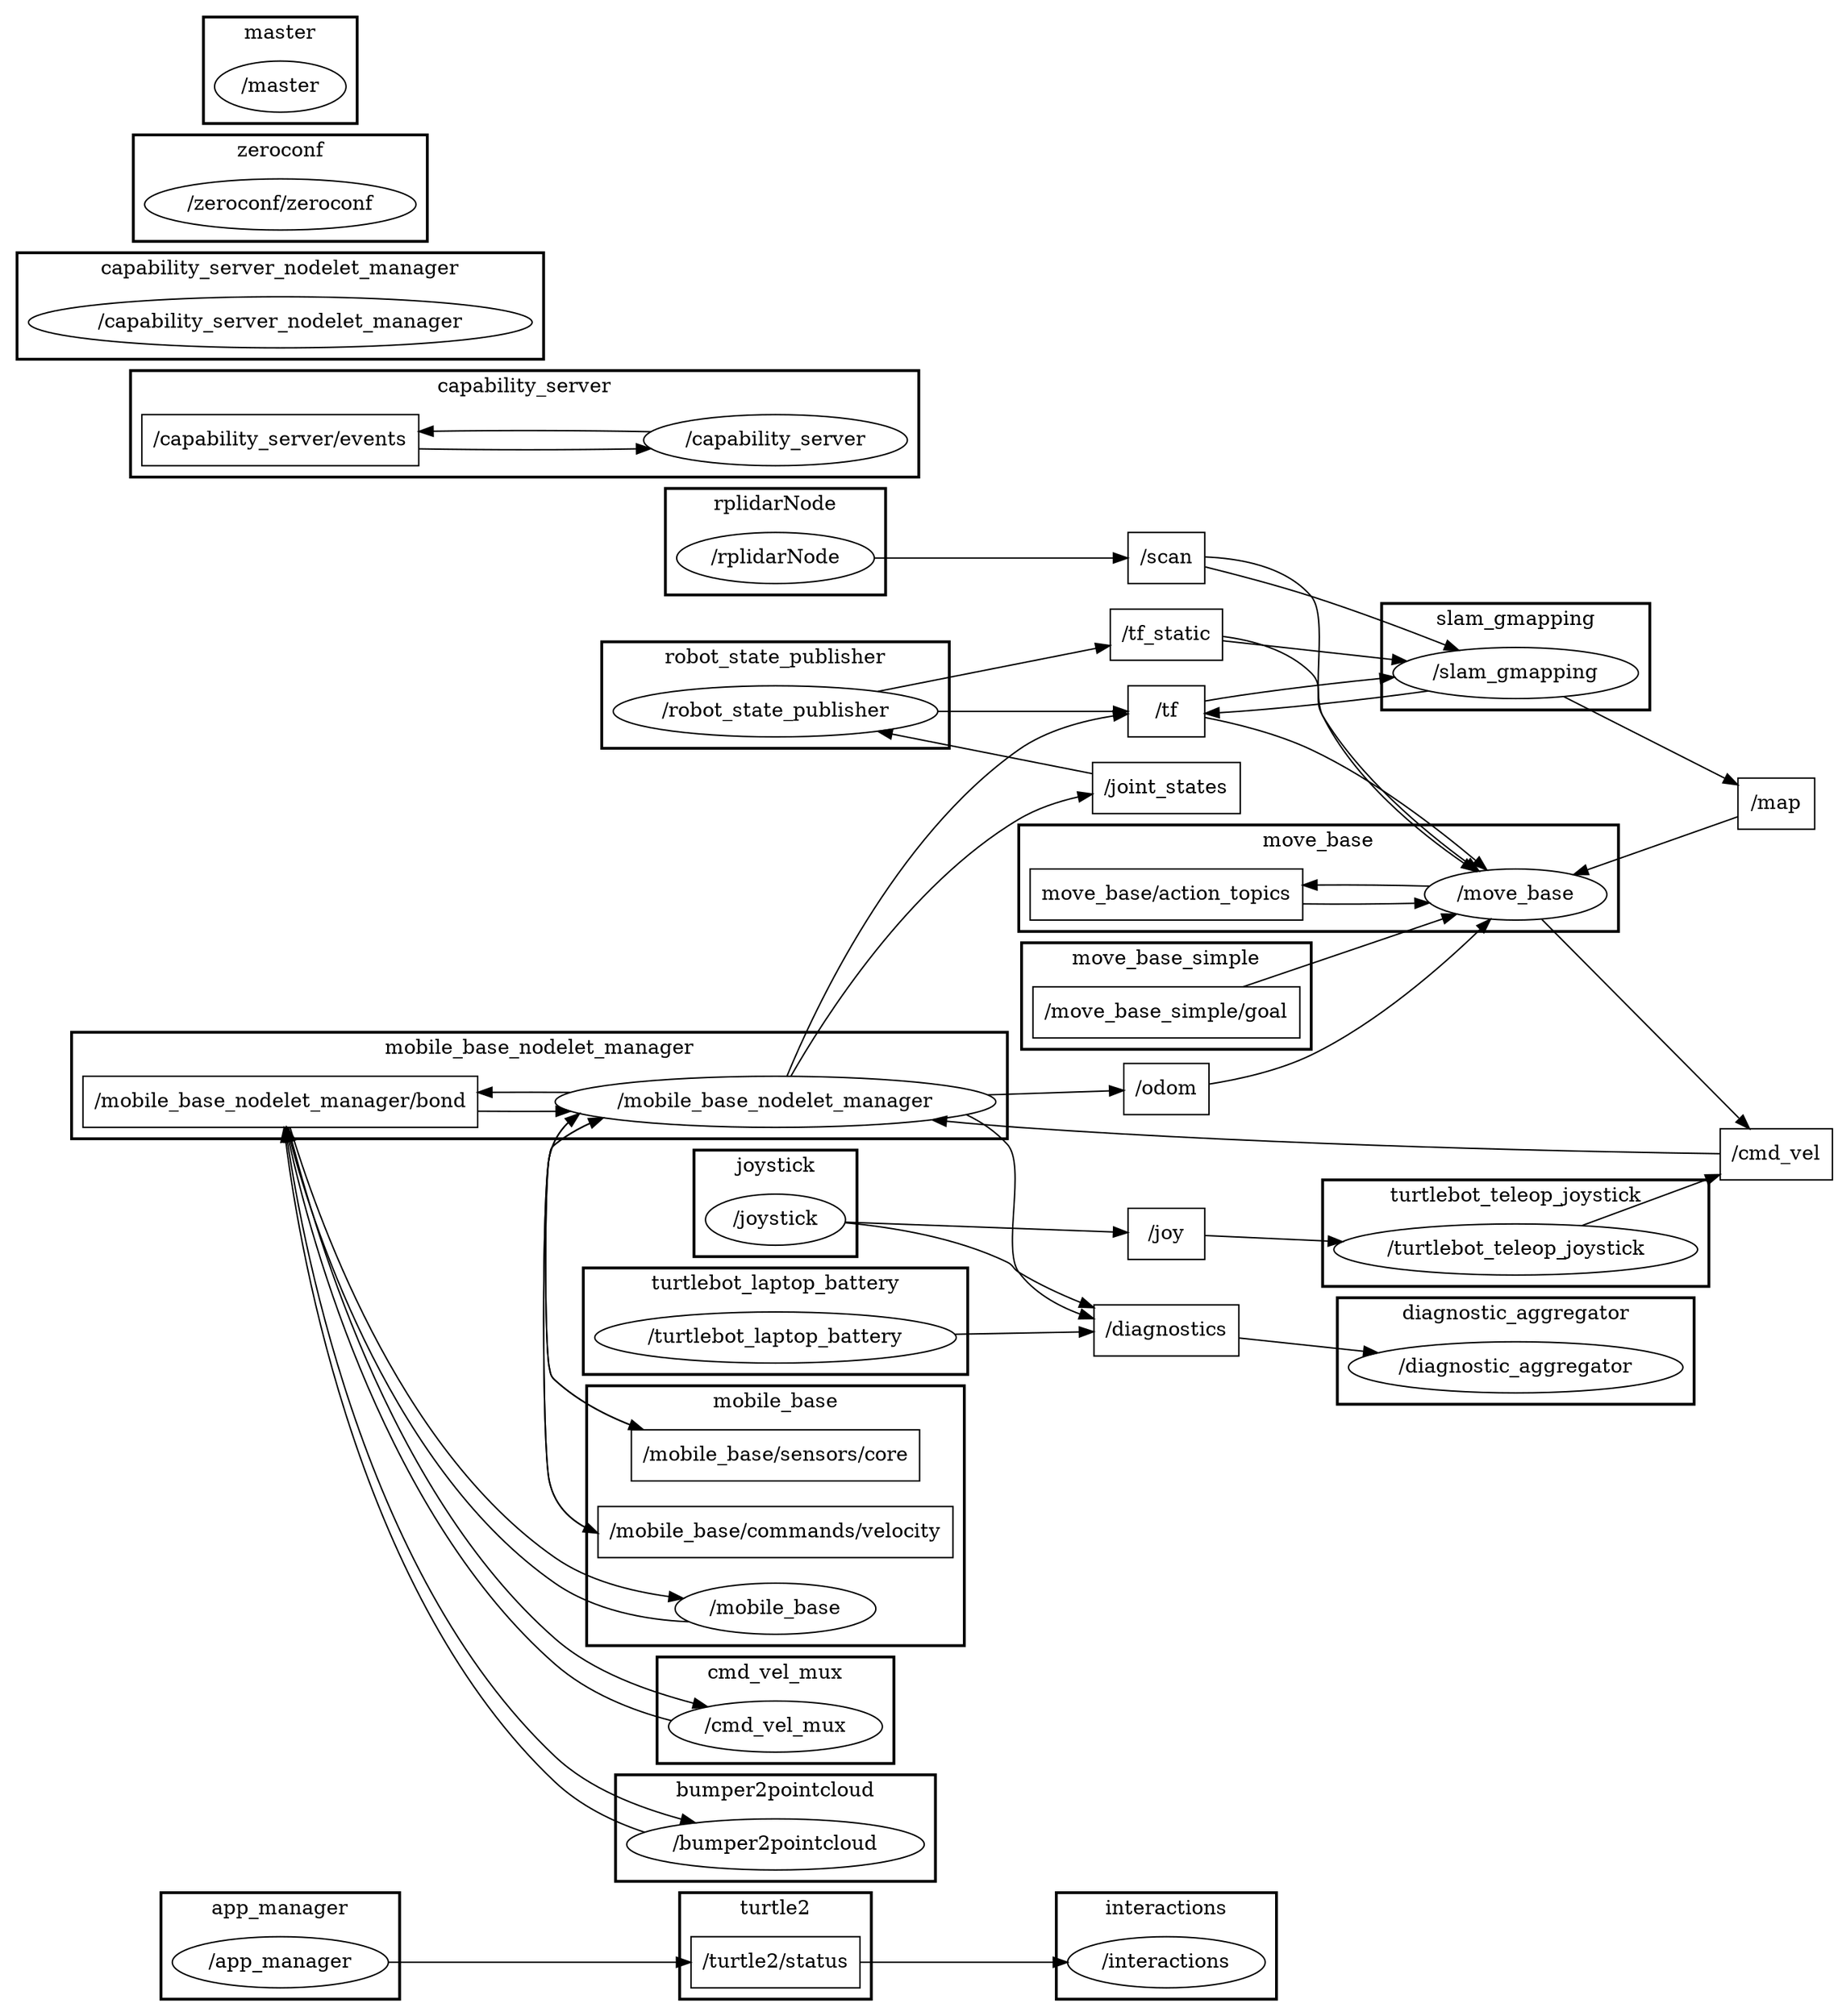 digraph graphname {
	graph [bb="0,0,1045,1245",
		compound=True,
		rank=same,
		rankdir=LR,
		ranksep=0.2
	];
	node [label="\N"];
	subgraph cluster_turtle2 {
		graph [bb="381,8,487,83",
			compound=True,
			label=turtle2,
			lheight=0.21,
			lp="434,71.5",
			lwidth=0.50,
			rank=same,
			rankdir=LR,
			ranksep=0.2,
			style=bold
		];
		t__turtle2_status		 [URL=topic_3A_turtle2_status,
			height=0.5,
			label="/turtle2/status",
			pos="434,34",
			shape=box,
			width=1.25];
	}
	subgraph cluster_mobile_base_nodelet_manager {
		graph [bb="36,614,566,689",
			compound=True,
			label=mobile_base_nodelet_manager,
			lheight=0.21,
			lp="301,677.5",
			lwidth=2.36,
			rank=same,
			rankdir=LR,
			ranksep=0.2,
			style=bold
		];
		t__mobile_base_nodelet_manager_bond		 [URL=topic_3A_mobile_base_nodelet_manager_bond,
			height=0.5,
			label="/mobile_base_nodelet_manager/bond",
			pos="155,640",
			shape=box,
			width=3.0694];
		n__mobile_base_nodelet_manager		 [URL=_mobile_base_nodelet_manager,
			height=0.5,
			label="/mobile_base_nodelet_manager",
			pos="434,640",
			shape=ellipse,
			width=3.4303];
		t__mobile_base_nodelet_manager_bond -> n__mobile_base_nodelet_manager		 [penwidth=1,
			pos="e,319.17,633.35 265.88,633.38 279.97,633.25 294.49,633.22 308.8,633.28"];
		n__mobile_base_nodelet_manager -> t__mobile_base_nodelet_manager_bond		 [penwidth=1,
			pos="e,265.88,646.62 319.17,646.65 305,646.77 290.47,646.78 276.21,646.7"];
	}
	subgraph cluster_mobile_base {
		graph [bb="326,91,542,274",
			compound=True,
			label=mobile_base,
			lheight=0.21,
			lp="434,262.5",
			lwidth=0.97,
			rank=same,
			rankdir=LR,
			ranksep=0.2,
			style=bold
		];
		t__mobile_base_sensors_core		 [URL=topic_3A_mobile_base_sensors_core,
			height=0.5,
			label="/mobile_base/sensors/core",
			pos="434,225",
			shape=box,
			width=2.2222];
		t__mobile_base_commands_velocity		 [URL=topic_3A_mobile_base_commands_velocity,
			height=0.5,
			label="/mobile_base/commands/velocity",
			pos="434,171",
			shape=box,
			width=2.7778];
		n__mobile_base		 [URL=_mobile_base,
			height=0.5,
			label="/mobile_base",
			pos="434,117",
			shape=ellipse,
			width=1.6068];
	}
	subgraph cluster_capability_server {
		graph [bb="71,913,516,988",
			compound=True,
			label=capability_server,
			lheight=0.21,
			lp="293.5,976.5",
			lwidth=1.31,
			rank=same,
			rankdir=LR,
			ranksep=0.2,
			style=bold
		];
		t__capability_server_events		 [URL=topic_3A_capability_server_events,
			height=0.5,
			label="/capability_server/events",
			pos="155,939",
			shape=box,
			width=2.1111];
		n__capability_server		 [URL=_capability_server,
			height=0.5,
			label="/capability_server",
			pos="434,939",
			shape=ellipse,
			width=2.0401];
		t__capability_server_events -> n__capability_server		 [penwidth=1,
			pos="e,364.33,933.08 231.33,932.92 269.42,932.05 315.62,932.03 354.18,932.84"];
		n__capability_server -> t__capability_server_events		 [penwidth=1,
			pos="e,231.33,945.08 364.33,944.92 327.17,945.89 280.94,946.01 241.47,945.29"];
	}
	subgraph cluster_move_base_simple {
		graph [bb="575,884,743,959",
			compound=True,
			label=move_base_simple,
			lheight=0.21,
			lp="659,947.5",
			lwidth=1.47,
			rank=same,
			rankdir=LR,
			ranksep=0.2,
			style=bold
		];
		t__move_base_simple_goal		 [URL=topic_3A_move_base_simple_goal,
			height=0.5,
			label="/move_base_simple/goal",
			pos="659,910",
			shape=box,
			width=2.1111];
	}
	subgraph cluster_move_base {
		graph [bb="574,967,922,1042",
			compound=True,
			label=move_base,
			lheight=0.21,
			lp="748,1030.5",
			lwidth=0.86,
			rank=same,
			rankdir=LR,
			ranksep=0.2,
			style=bold
		];
		n__move_base_action_topics		 [URL=topic_3Amove_base_action_topics,
			height=0.5,
			label="move_base/action_topics",
			pos="659,993",
			shape=box,
			width=2.1389];
		n__move_base		 [URL=_move_base,
			height=0.5,
			label="/move_base",
			pos="860,993",
			shape=ellipse,
			width=1.4804];
		n__move_base_action_topics -> n__move_base		 [penwidth=1,
			pos="e,809.41,987.07 736.09,986.42 757.01,986.11 779.41,986.22 799.27,986.75"];
		n__move_base -> n__move_base_action_topics		 [penwidth=1,
			pos="e,736.09,999.58 809.41,998.93 790.29,999.62 767.85,999.87 746.26,999.7"];
	}
	subgraph cluster_rplidarNode {
		graph [bb="370,830,498,905",
			compound=True,
			label=rplidarNode,
			lheight=0.21,
			lp="434,893.5",
			lwidth=0.92,
			rank=same,
			rankdir=LR,
			ranksep=0.2,
			style=bold
		];
		n__rplidarNode		 [URL=_rplidarNode,
			height=0.5,
			label="/rplidarNode",
			pos="434,856",
			shape=ellipse,
			width=1.5526];
	}
	subgraph cluster_cmd_vel_mux {
		graph [bb="361,365,507,440",
			compound=True,
			label=cmd_vel_mux,
			lheight=0.21,
			lp="434,428.5",
			lwidth=1.10,
			rank=same,
			rankdir=LR,
			ranksep=0.2,
			style=bold
		];
		n__cmd_vel_mux		 [URL=_cmd_vel_mux,
			height=0.5,
			label="/cmd_vel_mux",
			pos="434,391",
			shape=ellipse,
			width=1.7873];
	}
	subgraph cluster_robot_state_publisher {
		graph [bb="337,722,531,797",
			compound=True,
			label=robot_state_publisher,
			lheight=0.21,
			lp="434,785.5",
			lwidth=1.64,
			rank=same,
			rankdir=LR,
			ranksep=0.2,
			style=bold
		];
		n__robot_state_publisher		 [URL=_robot_state_publisher,
			height=0.5,
			label="/robot_state_publisher",
			pos="434,748",
			shape=ellipse,
			width=2.4734];
	}
	subgraph cluster_capability_server_nodelet_manager {
		graph [bb="8,996,302,1071",
			compound=True,
			label=capability_server_nodelet_manager,
			lheight=0.21,
			lp="155,1059.5",
			lwidth=2.69,
			rank=same,
			rankdir=LR,
			ranksep=0.2,
			style=bold
		];
		n__capability_server_nodelet_manager		 [URL=_capability_server_nodelet_manager,
			height=0.5,
			label="/capability_server_nodelet_manager",
			pos="155,1022",
			shape=ellipse,
			width=3.8635];
	}
	subgraph cluster_bumper2pointcloud {
		graph [bb="343,282,525,357",
			compound=True,
			label=bumper2pointcloud,
			lheight=0.21,
			lp="434,345.5",
			lwidth=1.49,
			rank=same,
			rankdir=LR,
			ranksep=0.2,
			style=bold
		];
		n__bumper2pointcloud		 [URL=_bumper2pointcloud,
			height=0.5,
			label="/bumper2pointcloud",
			pos="434,308",
			shape=ellipse,
			width=2.2929];
	}
	subgraph cluster_slam_gmapping {
		graph [bb="782,722,938,797",
			compound=True,
			label=slam_gmapping,
			lheight=0.21,
			lp="860,785.5",
			lwidth=1.22,
			rank=same,
			rankdir=LR,
			ranksep=0.2,
			style=bold
		];
		n__slam_gmapping		 [URL=_slam_gmapping,
			height=0.5,
			label="/slam_gmapping",
			pos="860,748",
			shape=ellipse,
			width=1.9498];
	}
	subgraph cluster_zeroconf {
		graph [bb="69,1079,241,1154",
			compound=True,
			label=zeroconf,
			lheight=0.21,
			lp="155,1142.5",
			lwidth=0.67,
			rank=same,
			rankdir=LR,
			ranksep=0.2,
			style=bold
		];
		n__zeroconf_zeroconf		 [URL=_zeroconf_zeroconf,
			height=0.5,
			label="/zeroconf/zeroconf",
			pos="155,1105",
			shape=ellipse,
			width=2.1484];
	}
	subgraph cluster_interactions {
		graph [bb="597,8,721,83",
			compound=True,
			label=interactions,
			lheight=0.21,
			lp="659,71.5",
			lwidth=0.89,
			rank=same,
			rankdir=LR,
			ranksep=0.2,
			style=bold
		];
		n__interactions		 [URL=_interactions,
			height=0.5,
			label="/interactions",
			pos="659,34",
			shape=ellipse,
			width=1.4985];
	}
	subgraph cluster_master {
		graph [bb="110,1162,200,1237",
			compound=True,
			label=master,
			lheight=0.21,
			lp="155,1225.5",
			lwidth=0.51,
			rank=same,
			rankdir=LR,
			ranksep=0.2,
			style=bold
		];
		n__master		 [URL=_master,
			height=0.5,
			label="/master",
			pos="155,1188",
			shape=ellipse,
			width=1.0291];
	}
	subgraph cluster_turtlebot_laptop_battery {
		graph [bb="328,531,540,606",
			compound=True,
			label=turtlebot_laptop_battery,
			lheight=0.21,
			lp="434,594.5",
			lwidth=1.82,
			rank=same,
			rankdir=LR,
			ranksep=0.2,
			style=bold
		];
		n__turtlebot_laptop_battery		 [URL=_turtlebot_laptop_battery,
			height=0.5,
			label="/turtlebot_laptop_battery",
			pos="434,557",
			shape=ellipse,
			width=2.7261];
	}
	subgraph cluster_turtlebot_teleop_joystick {
		graph [bb="751,364,969,439",
			compound=True,
			label=turtlebot_teleop_joystick,
			lheight=0.21,
			lp="860,427.5",
			lwidth=1.89,
			rank=same,
			rankdir=LR,
			ranksep=0.2,
			style=bold
		];
		n__turtlebot_teleop_joystick		 [URL=_turtlebot_teleop_joystick,
			height=0.5,
			label="/turtlebot_teleop_joystick",
			pos="860,390",
			shape=ellipse,
			width=2.7984];
	}
	subgraph cluster_joystick {
		graph [bb="385,448,483,523",
			compound=True,
			label=joystick,
			lheight=0.21,
			lp="434,511.5",
			lwidth=0.60,
			rank=same,
			rankdir=LR,
			ranksep=0.2,
			style=bold
		];
		n__joystick		 [URL=_joystick,
			height=0.5,
			label="/joystick",
			pos="434,474",
			shape=ellipse,
			width=1.1374];
	}
	subgraph cluster_app_manager {
		graph [bb="86,8,224,83",
			compound=True,
			label=app_manager,
			lheight=0.21,
			lp="155,71.5",
			lwidth=1.03,
			rank=same,
			rankdir=LR,
			ranksep=0.2,
			style=bold
		];
		n__app_manager		 [URL=_app_manager,
			height=0.5,
			label="/app_manager",
			pos="155,34",
			shape=ellipse,
			width=1.6971];
	}
	subgraph cluster_diagnostic_aggregator {
		graph [bb="761,447,959,522",
			compound=True,
			label=diagnostic_aggregator,
			lheight=0.21,
			lp="860,510.5",
			lwidth=1.68,
			rank=same,
			rankdir=LR,
			ranksep=0.2,
			style=bold
		];
		n__diagnostic_aggregator		 [URL=_diagnostic_aggregator,
			height=0.5,
			label="/diagnostic_aggregator",
			pos="860,473",
			shape=ellipse,
			width=2.5276];
	}
	t__turtle2_status -> n__interactions	 [penwidth=1,
		pos="e,605,34 479.06,34 512.12,34 557.87,34 594.83,34"];
	t__cmd_vel	 [URL=topic_3A_cmd_vel,
		height=0.5,
		label="/cmd_vel",
		pos="1011,540",
		shape=box,
		width=0.94444];
	t__cmd_vel -> n__mobile_base_nodelet_manager	 [penwidth=1,
		pos="e,536.86,629.84 976.74,539.08 880.01,536.72 603.76,532.4 574,559 556.89,574.29 581.65,593.22 566,610 560.17,616.25 553.32,621.33 545.86,625.44"];
	t__odom	 [URL=topic_3A_odom,
		height=0.5,
		label="/odom",
		pos="659,640",
		shape=box,
		width=0.75];
	t__odom -> n__move_base	 [penwidth=1,
		pos="e,845.44,975.45 686.1,641.07 705.06,643.35 729.66,649.73 743,667 752.12,678.8 746.79,786.69 751,801 769.95,865.44 813.72,931.82 839.35,967.16"];
	t__mobile_base_nodelet_manager_bond -> n__mobile_base	 [penwidth=1,
		pos="e,381.79,124.85 155.6,621.71 155.44,549.71 165.9,285.35 310,153 326.69,137.67 350.02,130.33 371.88,126.42"];
	t__mobile_base_nodelet_manager_bond -> n__cmd_vel_mux	 [penwidth=1,
		pos="e,402.2,406.68 169.18,621.8 192.69,585.06 245.52,502.61 310,453 334.76,433.95 367.4,420.3 392.84,410.33"];
	t__mobile_base_nodelet_manager_bond -> n__bumper2pointcloud	 [penwidth=1,
		pos="e,396.94,324.14 162.86,621.89 179.67,574.1 227.63,444.71 310,370 331.82,350.21 362.16,337.03 387.25,327.67"];
	n__mobile_base_nodelet_manager -> t__odom	 [penwidth=1,
		pos="e,631.88,640 557.59,640 581,640 603.75,640 621.66,640"];
	t__joint_states	 [URL=topic_3A_joint_states,
		height=0.5,
		label="/joint_states",
		pos="659,748",
		shape=box,
		width=1.1389];
	n__mobile_base_nodelet_manager -> t__joint_states	 [penwidth=1,
		pos="e,617.6,736.96 461.25,657.62 488.54,675.37 532.93,702.69 574,721 584.71,725.78 596.53,730.11 607.84,733.84"];
	t__tf	 [URL=topic_3A_tf,
		height=0.5,
		label="/tf",
		pos="659,694",
		shape=box,
		width=0.75];
	n__mobile_base_nodelet_manager -> t__tf	 [penwidth=1,
		pos="e,631.8,687.66 498.6,655.4 538.62,665.09 588.8,677.24 622.05,685.3"];
	n__mobile_base_nodelet_manager -> t__mobile_base_sensors_core	 [penwidth=1,
		pos="e,354,239.51 328.89,630.4 317.46,624.02 308.89,614.63 306,601 302.38,583.94 302.38,304.06 306,287 310.36,266.46 325.94,252.73 344.82,243.54"];
	n__mobile_base_nodelet_manager -> t__mobile_base_commands_velocity	 [penwidth=1,
		pos="e,333.87,175.75 328.89,630.4 317.46,624.02 308.89,614.63 306,601 301.46,579.59 301.46,228.41 306,207 308.54,195.04 315.51,186.48 324.97,180.44"];
	t__diagnostics	 [URL=topic_3A_diagnostics,
		height=0.5,
		label="/diagnostics",
		pos="659,484",
		shape=box,
		width=1.125];
	n__mobile_base_nodelet_manager -> t__diagnostics	 [penwidth=1,
		pos="e,618.4,494.45 537.69,630.16 548.42,625.39 558.23,618.86 566,610 578.37,595.91 563.4,541.46 574,526 582.47,513.65 595.66,504.76 609.11,498.43"];
	t__joint_states -> n__robot_state_publisher	 [penwidth=1,
		pos="e,523.14,748 617.83,748 594.13,748 563.01,748 533.19,748"];
	t__tf -> n__move_base	 [penwidth=1,
		pos="e,845.9,975.62 686.29,695.27 705.1,697.68 729.41,704.12 743,721 754.21,734.92 745.62,783.96 751,801 771.29,865.21 814.76,931.92 839.93,967.32"];
	t__tf -> n__slam_gmapping	 [penwidth=1,
		pos="e,800.33,738.3 686.02,705.79 712.4,714.81 754.37,726.77 790.35,735.83"];
	t__map	 [URL=topic_3A_map,
		height=0.5,
		label="/map",
		pos="659,586",
		shape=box,
		width=0.75];
	t__map -> n__move_base	 [penwidth=1,
		pos="e,845.33,975.49 686.18,587 705.19,589.25 729.8,595.62 743,613 755.64,629.65 745.27,780.89 751,801 769.4,865.6 813.38,931.92 839.18,967.2"];
	t__mobile_base_sensors_core -> n__mobile_base_nodelet_manager	 [penwidth=1,
		pos="e,328.89,630.4 354,239.51 331.16,248.55 311.05,263.21 306,287 302.38,304.06 302.38,583.94 306,601 308.12,611.01 313.31,618.73 320.44,624.66"];
	t__mobile_base_commands_velocity -> n__mobile_base_nodelet_manager	 [penwidth=1,
		pos="e,328.89,630.4 333.87,175.75 319.97,181.76 309.28,191.53 306,207 301.46,228.41 301.46,579.59 306,601 308.12,611.01 313.31,618.73 320.44,624.66"];
	n__mobile_base -> t__mobile_base_nodelet_manager_bond	 [penwidth=1,
		pos="e,155.64,621.63 382.71,108.63 358.03,110.1 329.48,117.11 310,135 167.67,265.73 155.72,525.23 155.6,611.53"];
	t__tf_static	 [URL=topic_3A_tf_static,
		height=0.5,
		label="/tf_static",
		pos="659,802",
		shape=box,
		width=0.88889];
	t__tf_static -> n__move_base	 [penwidth=1,
		pos="e,851.11,975.08 691.38,807.24 707.93,811.17 727.87,817.86 743,829 792.41,865.39 828.7,929.24 846.56,965.6"];
	t__tf_static -> n__slam_gmapping	 [penwidth=1,
		pos="e,811.08,761 691.09,793.56 720.47,785.59 765.27,773.44 801.2,763.68"];
	t__diagnostics -> n__diagnostic_aggregator	 [penwidth=1,
		pos="e,771.98,477.81 699.79,481.8 717.79,480.81 739.93,479.58 761.91,478.37"];
	t__joy	 [URL=topic_3A_joy,
		height=0.5,
		label="/joy",
		pos="659,415",
		shape=box,
		width=0.75];
	t__joy -> n__turtlebot_teleop_joystick	 [penwidth=1,
		pos="e,777,400.3 686.02,411.73 706.84,409.12 737.37,405.28 767,401.56"];
	t__scan	 [URL=topic_3A_scan,
		height=0.5,
		label="/scan",
		pos="659,856",
		shape=box,
		width=0.75];
	t__scan -> n__move_base	 [penwidth=1,
		pos="e,845.64,975.35 686.37,860.19 703.37,863.7 725.5,869.82 743,880 782.25,902.83 818.15,941.84 839.3,967.52"];
	t__scan -> n__slam_gmapping	 [penwidth=1,
		pos="e,838.39,765.24 686.2,849.62 702.94,845.02 724.82,838.05 743,829 774.92,813.1 807.94,789.19 830.55,771.46"];
	t__move_base_simple_goal -> n__move_base	 [penwidth=1,
		pos="e,825.76,979.14 703.18,928.01 736.68,941.98 782.88,961.25 816.27,975.18"];
	n__move_base -> t__cmd_vel	 [penwidth=1,
		pos="e,1009.4,558.26 873.72,975.5 896.72,942.92 945.05,870.01 969,801 997.25,719.62 1006.1,617.18 1008.8,568.38"];
	n__rplidarNode -> t__scan	 [penwidth=1,
		pos="e,631.77,856 490.12,856 531.03,856 585.68,856 621.35,856"];
	n__cmd_vel_mux -> t__mobile_base_nodelet_manager_bond	 [penwidth=1,
		pos="e,163.53,621.83 377.78,399.76 355.37,407.64 330.09,419.54 310,435 244.64,485.3 191.24,569.34 168.22,612.71"];
	n__robot_state_publisher -> t__tf	 [penwidth=1,
		pos="e,631.9,700.32 491.85,734.23 532.84,724.31 586.92,711.21 622.07,702.7"];
	n__robot_state_publisher -> t__tf_static	 [penwidth=1,
		pos="e,626.72,794.42 491.85,761.77 530.84,771.21 581.68,783.52 616.8,792.02"];
	n__bumper2pointcloud -> t__mobile_base_nodelet_manager_bond	 [penwidth=1,
		pos="e,160.19,621.91 367.02,318.62 347.07,326.27 326.19,337.32 310,352 227.82,426.53 179.9,555.48 162.99,612.19"];
	n__slam_gmapping -> t__tf	 [penwidth=1,
		pos="e,686.02,696.33 822.5,732.73 786.52,721.11 731.86,706.29 696.04,698.44"];
	n__slam_gmapping -> t__map	 [penwidth=1,
		pos="e,686.31,590.7 848.16,729.92 829.97,701.08 790.57,644.7 743,613 728.93,603.63 711.36,597.3 696.01,593.13"];
	n__turtlebot_laptop_battery -> t__diagnostics	 [penwidth=1,
		pos="e,623.77,502.12 503.42,544.21 523.81,539.63 546.03,533.87 566,527 582.29,521.4 599.55,513.81 614.67,506.56"];
	n__turtlebot_teleop_joystick -> t__cmd_vel	 [penwidth=1,
		pos="e,1006.4,521.79 910.64,405.65 930.86,414.06 953.15,426.23 969,443 987.24,462.3 997.98,490.92 1003.9,512.07"];
	n__joystick -> t__diagnostics	 [penwidth=1,
		pos="e,618.48,482.23 474.87,475.79 512.21,477.46 568.13,479.97 608.35,481.77"];
	n__joystick -> t__joy	 [penwidth=1,
		pos="e,631.99,423.81 471.34,466.5 497.74,460.85 534.25,452.62 566,444 584.78,438.9 605.46,432.45 622.46,426.94"];
	n__app_manager -> t__turtle2_status	 [penwidth=1,
		pos="e,388.89,34 216.1,34 264.48,34 331.87,34 378.65,34"];
}
